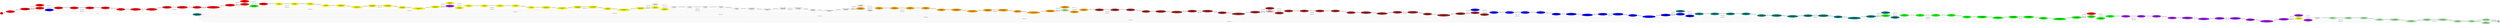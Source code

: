 graph {
rankdir=LR
input[label="input\n0.0ms\n0.0MB", style=filled, fillcolor="red"]
Embedding[label="Embedding\n0.0591255683898925ms\n63.2894140625MB", style=filled, fillcolor="red"]
Interpolation[label="Interpolation\n0.3499838256835937ms\n356.6064453125MB", style=filled, fillcolor="teal"]
layer_0_Layer_Norm_Before[label="layer_0_Layer_Norm_Before\n0.0013888319730758ms\n9.9697265625MB", style=filled, fillcolor="red"]
layer_0_Query[label="layer_0_Query\n0.017407808303833ms\n32.2529296875MB", style=filled, fillcolor="red"]
layer_0_Key[label="layer_0_Key\n0.0174861125946044ms\n22.2529296875MB", style=filled, fillcolor="red"]
layer_0_Value[label="layer_0_Value\n0.0175713920593261ms\n2.2529296875MB", style=filled, fillcolor="blue"]
layer_0_mul[label="layer_0_mul\n0.0886661758422851ms\n498.0MB", style=filled, fillcolor="red"]
layer_0_div[label="layer_0_div\n0.0306631355285644ms\n520.0MB", style=filled, fillcolor="red"]
layer_0_softmax[label="layer_0_softmax\n0.0729486083984375ms\n0.0MB", style=filled, fillcolor="red"]
layer_0_dropout[label="layer_0_dropout\n0.0002360640019178ms\n0.0MB", style=filled, fillcolor="red"]
layer_0_context[label="layer_0_context\n0.071616096496582ms\n20.0MB", style=filled, fillcolor="red"]
layer_0_Self_Attention_Output[label="layer_0_Self_Attention_Output\n0.0174694080352783ms\n2.2529296875MB", style=filled, fillcolor="red"]
layer_0_Residual_Connection_1[label="layer_0_Residual_Connection_1\n0.0009760000109672ms\n0.0MB", style=filled, fillcolor="red"]
layer_0_Layer_Norm_After[label="layer_0_Layer_Norm_After\n0.001277536034584ms\n20.005859375MB", style=filled, fillcolor="red"]
layer_0_Intermediate_Forward[label="layer_0_Intermediate_Forward\n0.0710443801879882ms\n79.01171875MB", style=filled, fillcolor="red"]
layer_0_Output[label="layer_0_Output\n0.0663336944580078ms\n9.0029296875MB", style=filled, fillcolor="red"]
layer_0_add_mid_position_embedding[label="layer_0_add_mid_position_embedding\n0.0011334079504013ms\n0.0MB", style=filled, fillcolor="red"]
layer_1_Layer_Norm_Before[label="layer_1_Layer_Norm_Before\n0.0012726720571517ms\n9.9697265625MB", style=filled, fillcolor="red"]
layer_1_Query[label="layer_1_Query\n0.0173951034545898ms\n2.2529296875MB", style=filled, fillcolor="red"]
layer_1_Key[label="layer_1_Key\n0.0173921928405761ms\n2.2529296875MB", style=filled, fillcolor="red"]
layer_1_Value[label="layer_1_Value\n0.0175674877166748ms\n2.2529296875MB", style=filled, fillcolor="green"]
layer_1_mul[label="layer_1_mul\n0.0886295394897461ms\n520.0MB", style=filled, fillcolor="red"]
layer_1_div[label="layer_1_div\n0.0309485111236572ms\n520.0MB", style=filled, fillcolor="yellow"]
layer_1_softmax[label="layer_1_softmax\n0.0737866897583007ms\n0.0MB", style=filled, fillcolor="yellow"]
layer_1_dropout[label="layer_1_dropout\n0.0002544000148773ms\n0.0MB", style=filled, fillcolor="yellow"]
layer_1_context[label="layer_1_context\n0.0716388778686523ms\n0.0MB", style=filled, fillcolor="yellow"]
layer_1_Self_Attention_Output[label="layer_1_Self_Attention_Output\n0.017569631576538ms\n2.2529296875MB", style=filled, fillcolor="yellow"]
layer_1_Residual_Connection_1[label="layer_1_Residual_Connection_1\n0.0009826560020446ms\n0.0MB", style=filled, fillcolor="yellow"]
layer_1_Layer_Norm_After[label="layer_1_Layer_Norm_After\n0.00129350399971ms\n20.005859375MB", style=filled, fillcolor="yellow"]
layer_1_Intermediate_Forward[label="layer_1_Intermediate_Forward\n0.0713328628540039ms\n79.01171875MB", style=filled, fillcolor="yellow"]
layer_1_Output[label="layer_1_Output\n0.0663014068603515ms\n9.0029296875MB", style=filled, fillcolor="yellow"]
layer_1_add_mid_position_embedding[label="layer_1_add_mid_position_embedding\n0.0010042560100555ms\n0.0MB", style=filled, fillcolor="yellow"]
layer_2_Layer_Norm_Before[label="layer_2_Layer_Norm_Before\n0.0012788800001144ms\n9.9697265625MB", style=filled, fillcolor="yellow"]
layer_2_Query[label="layer_2_Query\n0.0174085445404052ms\n2.2529296875MB", style=filled, fillcolor="yellow"]
layer_2_Key[label="layer_2_Key\n0.0174292163848876ms\n2.2529296875MB", style=filled, fillcolor="purple"]
layer_2_Value[label="layer_2_Value\n0.0176383686065673ms\n2.2529296875MB", style=filled, fillcolor="yellow"]
layer_2_mul[label="layer_2_mul\n0.0887524795532226ms\n520.0MB", style=filled, fillcolor="yellow"]
layer_2_div[label="layer_2_div\n0.0306796169281005ms\n520.0MB", style=filled, fillcolor="yellow"]
layer_2_softmax[label="layer_2_softmax\n0.0785274276733398ms\n0.0MB", style=filled, fillcolor="yellow"]
layer_2_dropout[label="layer_2_dropout\n0.0002184000015258ms\n0.0MB", style=filled, fillcolor="yellow"]
layer_2_context[label="layer_2_context\n0.0714793243408203ms\n0.0MB", style=filled, fillcolor="yellow"]
layer_2_Self_Attention_Output[label="layer_2_Self_Attention_Output\n0.0174848957061767ms\n2.2529296875MB", style=filled, fillcolor="yellow"]
layer_2_Residual_Connection_1[label="layer_2_Residual_Connection_1\n0.0009009919762611ms\n0.0MB", style=filled, fillcolor="yellow"]
layer_2_Layer_Norm_After[label="layer_2_Layer_Norm_After\n0.001293280005455ms\n20.005859375MB", style=filled, fillcolor="yellow"]
layer_2_Intermediate_Forward[label="layer_2_Intermediate_Forward\n0.0711373748779296ms\n79.01171875MB", style=filled, fillcolor="yellow"]
layer_2_Output[label="layer_2_Output\n0.0665122528076171ms\n9.0029296875MB", style=filled, fillcolor="yellow"]
layer_2_add_mid_position_embedding[label="layer_2_add_mid_position_embedding\n0.0010370880365371ms\n0.0MB", style=filled, fillcolor="yellow"]
layer_3_Layer_Norm_Before[label="layer_3_Layer_Norm_Before\n0.0012692799568176ms\n9.9697265625MB", style=filled, fillcolor="yellow"]
layer_3_Query[label="layer_3_Query\n0.0174040641784667ms\n2.2529296875MB", style=filled, fillcolor="white"]
layer_3_Key[label="layer_3_Key\n0.0172205448150634ms\n2.2529296875MB", style=filled, fillcolor="yellow"]
layer_3_Value[label="layer_3_Value\n0.0174156799316406ms\n2.2529296875MB", style=filled, fillcolor="yellow"]
layer_3_mul[label="layer_3_mul\n0.0886342086791992ms\n520.0MB", style=filled, fillcolor="white"]
layer_3_div[label="layer_3_div\n0.0307881603240966ms\n520.0MB", style=filled, fillcolor="white"]
layer_3_softmax[label="layer_3_softmax\n0.0733571166992187ms\n0.0MB", style=filled, fillcolor="white"]
layer_3_dropout[label="layer_3_dropout\n0.0002348800003528ms\n0.0MB", style=filled, fillcolor="white"]
layer_3_context[label="layer_3_context\n0.0716192626953125ms\n0.0MB", style=filled, fillcolor="white"]
layer_3_Self_Attention_Output[label="layer_3_Self_Attention_Output\n0.017538272857666ms\n2.2529296875MB", style=filled, fillcolor="white"]
layer_3_Residual_Connection_1[label="layer_3_Residual_Connection_1\n0.0009889280200004ms\n0.0MB", style=filled, fillcolor="white"]
layer_3_Layer_Norm_After[label="layer_3_Layer_Norm_After\n0.0013086719512939ms\n20.005859375MB", style=filled, fillcolor="white"]
layer_3_Intermediate_Forward[label="layer_3_Intermediate_Forward\n0.0710487060546875ms\n79.01171875MB", style=filled, fillcolor="white"]
layer_3_Output[label="layer_3_Output\n0.0662656936645507ms\n9.0029296875MB", style=filled, fillcolor="white"]
layer_3_add_mid_position_embedding[label="layer_3_add_mid_position_embedding\n0.001039999961853ms\n0.0MB", style=filled, fillcolor="white"]
layer_4_Layer_Norm_Before[label="layer_4_Layer_Norm_Before\n0.0012862720489501ms\n9.9697265625MB", style=filled, fillcolor="white"]
layer_4_Query[label="layer_4_Query\n0.0173891525268554ms\n2.2529296875MB", style=filled, fillcolor="white"]
layer_4_Key[label="layer_4_Key\n0.0173964481353759ms\n2.2529296875MB", style=filled, fillcolor="orange"]
layer_4_Value[label="layer_4_Value\n0.0173896312713623ms\n2.2529296875MB", style=filled, fillcolor="white"]
layer_4_mul[label="layer_4_mul\n0.088764892578125ms\n520.0MB", style=filled, fillcolor="orange"]
layer_4_div[label="layer_4_div\n0.0306451511383056ms\n520.0MB", style=filled, fillcolor="orange"]
layer_4_softmax[label="layer_4_softmax\n0.0729085083007812ms\n0.0MB", style=filled, fillcolor="orange"]
layer_4_dropout[label="layer_4_dropout\n0.0001874559968709ms\n0.0MB", style=filled, fillcolor="orange"]
layer_4_context[label="layer_4_context\n0.0715633926391601ms\n0.0MB", style=filled, fillcolor="orange"]
layer_4_Self_Attention_Output[label="layer_4_Self_Attention_Output\n0.0175210247039794ms\n2.2529296875MB", style=filled, fillcolor="orange"]
layer_4_Residual_Connection_1[label="layer_4_Residual_Connection_1\n0.0009621120095252ms\n0.0MB", style=filled, fillcolor="orange"]
layer_4_Layer_Norm_After[label="layer_4_Layer_Norm_After\n0.0012637439966201ms\n20.005859375MB", style=filled, fillcolor="orange"]
layer_4_Intermediate_Forward[label="layer_4_Intermediate_Forward\n0.0711231689453125ms\n79.01171875MB", style=filled, fillcolor="orange"]
layer_4_Output[label="layer_4_Output\n0.065787010192871ms\n9.0029296875MB", style=filled, fillcolor="orange"]
layer_4_add_mid_position_embedding[label="layer_4_add_mid_position_embedding\n0.0010470720529556ms\n0.0MB", style=filled, fillcolor="orange"]
layer_5_Layer_Norm_Before[label="layer_5_Layer_Norm_Before\n0.0012780159711837ms\n9.9697265625MB", style=filled, fillcolor="orange"]
layer_5_Query[label="layer_5_Query\n0.0173911991119384ms\n2.2529296875MB", style=filled, fillcolor="orange"]
layer_5_Key[label="layer_5_Key\n0.0174063682556152ms\n2.2529296875MB", style=filled, fillcolor="darkseagreen2"]
layer_5_Value[label="layer_5_Value\n0.0174074554443359ms\n2.2529296875MB", style=filled, fillcolor="orange"]
layer_5_mul[label="layer_5_mul\n0.0888259201049804ms\n520.0MB", style=filled, fillcolor="orange"]
layer_5_div[label="layer_5_div\n0.0307910404205322ms\n520.0MB", style=filled, fillcolor="brown"]
layer_5_softmax[label="layer_5_softmax\n0.0728910369873046ms\n0.0MB", style=filled, fillcolor="brown"]
layer_5_dropout[label="layer_5_dropout\n0.0001786240041255ms\n0.0MB", style=filled, fillcolor="brown"]
layer_5_context[label="layer_5_context\n0.071508445739746ms\n0.0MB", style=filled, fillcolor="brown"]
layer_5_Self_Attention_Output[label="layer_5_Self_Attention_Output\n0.0175206089019775ms\n2.2529296875MB", style=filled, fillcolor="brown"]
layer_5_Residual_Connection_1[label="layer_5_Residual_Connection_1\n0.0009724479913711ms\n0.0MB", style=filled, fillcolor="brown"]
layer_5_Layer_Norm_After[label="layer_5_Layer_Norm_After\n0.0013526400327682ms\n20.005859375MB", style=filled, fillcolor="brown"]
layer_5_Intermediate_Forward[label="layer_5_Intermediate_Forward\n0.0711912612915039ms\n79.01171875MB", style=filled, fillcolor="brown"]
layer_5_Output[label="layer_5_Output\n0.0666375350952148ms\n9.0029296875MB", style=filled, fillcolor="brown"]
layer_5_add_mid_position_embedding[label="layer_5_add_mid_position_embedding\n0.0010489599704742ms\n0.0MB", style=filled, fillcolor="brown"]
layer_6_Layer_Norm_Before[label="layer_6_Layer_Norm_Before\n0.0012954239845275ms\n9.9697265625MB", style=filled, fillcolor="brown"]
layer_6_Query[label="layer_6_Query\n0.0172363529205322ms\n2.2529296875MB", style=filled, fillcolor="brown"]
layer_6_Key[label="layer_6_Key\n0.0174363842010498ms\n2.2529296875MB", style=filled, fillcolor="pink"]
layer_6_Value[label="layer_6_Value\n0.0174519996643066ms\n2.2529296875MB", style=filled, fillcolor="brown"]
layer_6_mul[label="layer_6_mul\n0.0887777633666992ms\n520.0MB", style=filled, fillcolor="brown"]
layer_6_div[label="layer_6_div\n0.0307030086517333ms\n520.0MB", style=filled, fillcolor="brown"]
layer_6_softmax[label="layer_6_softmax\n0.0728835525512695ms\n0.0MB", style=filled, fillcolor="brown"]
layer_6_dropout[label="layer_6_dropout\n0.0002029760032892ms\n0.0MB", style=filled, fillcolor="brown"]
layer_6_context[label="layer_6_context\n0.0715163192749023ms\n0.0MB", style=filled, fillcolor="brown"]
layer_6_Self_Attention_Output[label="layer_6_Self_Attention_Output\n0.0174826889038085ms\n2.2529296875MB", style=filled, fillcolor="brown"]
layer_6_Residual_Connection_1[label="layer_6_Residual_Connection_1\n0.0009808639883995ms\n0.0MB", style=filled, fillcolor="brown"]
layer_6_Layer_Norm_After[label="layer_6_Layer_Norm_After\n0.0013253760337829ms\n20.005859375MB", style=filled, fillcolor="brown"]
layer_6_Intermediate_Forward[label="layer_6_Intermediate_Forward\n0.0711700820922851ms\n79.01171875MB", style=filled, fillcolor="brown"]
layer_6_Output[label="layer_6_Output\n0.0664022064208984ms\n9.0029296875MB", style=filled, fillcolor="brown"]
layer_6_add_mid_position_embedding[label="layer_6_add_mid_position_embedding\n0.0010468480587005ms\n0.0MB", style=filled, fillcolor="brown"]
layer_7_Layer_Norm_Before[label="layer_7_Layer_Norm_Before\n0.001604640007019ms\n9.9697265625MB", style=filled, fillcolor="brown"]
layer_7_Query[label="layer_7_Query\n0.0174402561187744ms\n2.2529296875MB", style=filled, fillcolor="blue"]
layer_7_Key[label="layer_7_Key\n0.0172628154754638ms\n2.2529296875MB", style=filled, fillcolor="brown"]
layer_7_Value[label="layer_7_Value\n0.0174209594726562ms\n2.2529296875MB", style=filled, fillcolor="brown"]
layer_7_mul[label="layer_7_mul\n0.0886321258544921ms\n520.0MB", style=filled, fillcolor="blue"]
layer_7_div[label="layer_7_div\n0.0307011833190917ms\n520.0MB", style=filled, fillcolor="blue"]
layer_7_softmax[label="layer_7_softmax\n0.0728968658447265ms\n0.0MB", style=filled, fillcolor="blue"]
layer_7_dropout[label="layer_7_dropout\n0.0001731519997119ms\n0.0MB", style=filled, fillcolor="blue"]
layer_7_context[label="layer_7_context\n0.0711885452270507ms\n0.0MB", style=filled, fillcolor="blue"]
layer_7_Self_Attention_Output[label="layer_7_Self_Attention_Output\n0.0175196475982666ms\n2.2529296875MB", style=filled, fillcolor="blue"]
layer_7_Residual_Connection_1[label="layer_7_Residual_Connection_1\n0.0010215359926223ms\n0.0MB", style=filled, fillcolor="blue"]
layer_7_Layer_Norm_After[label="layer_7_Layer_Norm_After\n0.0012959040403366ms\n20.005859375MB", style=filled, fillcolor="blue"]
layer_7_Intermediate_Forward[label="layer_7_Intermediate_Forward\n0.0710116806030273ms\n79.01171875MB", style=filled, fillcolor="blue"]
layer_7_Output[label="layer_7_Output\n0.0668047714233398ms\n9.0029296875MB", style=filled, fillcolor="blue"]
layer_7_add_mid_position_embedding[label="layer_7_add_mid_position_embedding\n0.0011269760131835ms\n0.0MB", style=filled, fillcolor="blue"]
layer_8_Layer_Norm_Before[label="layer_8_Layer_Norm_Before\n0.0013214399814605ms\n9.9697265625MB", style=filled, fillcolor="blue"]
layer_8_Query[label="layer_8_Query\n0.0174694728851318ms\n2.2529296875MB", style=filled, fillcolor="teal"]
layer_8_Key[label="layer_8_Key\n0.0175136966705322ms\n2.2529296875MB", style=filled, fillcolor="blue"]
layer_8_Value[label="layer_8_Value\n0.0174400005340576ms\n2.2529296875MB", style=filled, fillcolor="blue"]
layer_8_mul[label="layer_8_mul\n0.0887874221801757ms\n520.0MB", style=filled, fillcolor="teal"]
layer_8_div[label="layer_8_div\n0.0306887035369873ms\n520.0MB", style=filled, fillcolor="teal"]
layer_8_softmax[label="layer_8_softmax\n0.0730629119873046ms\n0.0MB", style=filled, fillcolor="teal"]
layer_8_dropout[label="layer_8_dropout\n0.0002225600033998ms\n0.0MB", style=filled, fillcolor="teal"]
layer_8_context[label="layer_8_context\n0.0711407699584961ms\n0.0MB", style=filled, fillcolor="teal"]
layer_8_Self_Attention_Output[label="layer_8_Self_Attention_Output\n0.0179445762634277ms\n2.2529296875MB", style=filled, fillcolor="teal"]
layer_8_Residual_Connection_1[label="layer_8_Residual_Connection_1\n0.0009040319919586ms\n0.0MB", style=filled, fillcolor="teal"]
layer_8_Layer_Norm_After[label="layer_8_Layer_Norm_After\n0.0013256319761276ms\n20.005859375MB", style=filled, fillcolor="teal"]
layer_8_Intermediate_Forward[label="layer_8_Intermediate_Forward\n0.0710786895751953ms\n79.01171875MB", style=filled, fillcolor="teal"]
layer_8_Output[label="layer_8_Output\n0.0665205154418945ms\n9.0029296875MB", style=filled, fillcolor="teal"]
layer_8_add_mid_position_embedding[label="layer_8_add_mid_position_embedding\n0.0010341119766235ms\n0.0MB", style=filled, fillcolor="teal"]
layer_9_Layer_Norm_Before[label="layer_9_Layer_Norm_Before\n0.0012750079631805ms\n9.9697265625MB", style=filled, fillcolor="teal"]
layer_9_Query[label="layer_9_Query\n0.0173704967498779ms\n2.2529296875MB", style=filled, fillcolor="teal"]
layer_9_Key[label="layer_9_Key\n0.0174021434783935ms\n2.2529296875MB", style=filled, fillcolor="green"]
layer_9_Value[label="layer_9_Value\n0.0173826885223388ms\n2.2529296875MB", style=filled, fillcolor="teal"]
layer_9_mul[label="layer_9_mul\n0.0886345291137695ms\n520.0MB", style=filled, fillcolor="green"]
layer_9_div[label="layer_9_div\n0.0308218555450439ms\n520.0MB", style=filled, fillcolor="green"]
layer_9_softmax[label="layer_9_softmax\n0.0734441299438476ms\n0.0MB", style=filled, fillcolor="green"]
layer_9_dropout[label="layer_9_dropout\n0.0001806720048189ms\n0.0MB", style=filled, fillcolor="green"]
layer_9_context[label="layer_9_context\n0.0713022384643554ms\n0.0MB", style=filled, fillcolor="green"]
layer_9_Self_Attention_Output[label="layer_9_Self_Attention_Output\n0.0174767036437988ms\n2.2529296875MB", style=filled, fillcolor="green"]
layer_9_Residual_Connection_1[label="layer_9_Residual_Connection_1\n0.0009710720181465ms\n0.0MB", style=filled, fillcolor="green"]
layer_9_Layer_Norm_After[label="layer_9_Layer_Norm_After\n0.0013048000335693ms\n20.005859375MB", style=filled, fillcolor="green"]
layer_9_Intermediate_Forward[label="layer_9_Intermediate_Forward\n0.0711007690429687ms\n79.01171875MB", style=filled, fillcolor="green"]
layer_9_Output[label="layer_9_Output\n0.0665161590576172ms\n9.0029296875MB", style=filled, fillcolor="green"]
layer_9_add_mid_position_embedding[label="layer_9_add_mid_position_embedding\n0.0010266239643096ms\n0.0MB", style=filled, fillcolor="green"]
layer_10_Layer_Norm_Before[label="layer_10_Layer_Norm_Before\n0.0012816640138626ms\n9.9697265625MB", style=filled, fillcolor="green"]
layer_10_Query[label="layer_10_Query\n0.0173717765808105ms\n2.2529296875MB", style=filled, fillcolor="red"]
layer_10_Key[label="layer_10_Key\n0.01721187210083ms\n2.2529296875MB", style=filled, fillcolor="green"]
layer_10_Value[label="layer_10_Value\n0.0174043197631835ms\n2.2529296875MB", style=filled, fillcolor="green"]
layer_10_mul[label="layer_10_mul\n0.0886415328979492ms\n520.0MB", style=filled, fillcolor="green"]
layer_10_div[label="layer_10_div\n0.0307349128723144ms\n520.0MB", style=filled, fillcolor="purple"]
layer_10_softmax[label="layer_10_softmax\n0.074014045715332ms\n0.0MB", style=filled, fillcolor="purple"]
layer_10_dropout[label="layer_10_dropout\n0.0002464320063591ms\n0.0MB", style=filled, fillcolor="purple"]
layer_10_context[label="layer_10_context\n0.0716263351440429ms\n0.0MB", style=filled, fillcolor="purple"]
layer_10_Self_Attention_Output[label="layer_10_Self_Attention_Output\n0.0175601272583007ms\n2.2529296875MB", style=filled, fillcolor="purple"]
layer_10_Residual_Connection_1[label="layer_10_Residual_Connection_1\n0.0009846079945564ms\n0.0MB", style=filled, fillcolor="purple"]
layer_10_Layer_Norm_After[label="layer_10_Layer_Norm_After\n0.0013370239734649ms\n20.005859375MB", style=filled, fillcolor="purple"]
layer_10_Intermediate_Forward[label="layer_10_Intermediate_Forward\n0.0710887985229492ms\n79.01171875MB", style=filled, fillcolor="purple"]
layer_10_Output[label="layer_10_Output\n0.0663883514404296ms\n9.0029296875MB", style=filled, fillcolor="purple"]
layer_10_add_mid_position_embedding[label="layer_10_add_mid_position_embedding\n0.0010072319507598ms\n0.0MB", style=filled, fillcolor="purple"]
layer_11_Layer_Norm_Before[label="layer_11_Layer_Norm_Before\n0.001291039943695ms\n9.9697265625MB", style=filled, fillcolor="purple"]
layer_11_Query[label="layer_11_Query\n0.0174762554168701ms\n2.2529296875MB", style=filled, fillcolor="purple"]
layer_11_Key[label="layer_11_Key\n0.0173999671936035ms\n2.2529296875MB", style=filled, fillcolor="yellow"]
layer_11_Value[label="layer_11_Value\n0.0173504314422607ms\n2.2529296875MB", style=filled, fillcolor="purple"]
layer_11_mul[label="layer_11_mul\n0.088682014465332ms\n520.0MB", style=filled, fillcolor="white"]
layer_11_div[label="layer_11_div\n0.0306139202117919ms\n520.0MB", style=filled, fillcolor="darkseagreen2"]
layer_11_softmax[label="layer_11_softmax\n0.0728763198852539ms\n0.0MB", style=filled, fillcolor="darkseagreen2"]
layer_11_dropout[label="layer_11_dropout\n0.0002099200040102ms\n0.0MB", style=filled, fillcolor="darkseagreen2"]
layer_11_context[label="layer_11_context\n0.0715227508544921ms\n0.0MB", style=filled, fillcolor="darkseagreen2"]
layer_11_Self_Attention_Output[label="layer_11_Self_Attention_Output\n0.0178749122619628ms\n2.2529296875MB", style=filled, fillcolor="darkseagreen2"]
layer_11_Residual_Connection_1[label="layer_11_Residual_Connection_1\n0.0008956159949302ms\n0.0MB", style=filled, fillcolor="darkseagreen2"]
layer_11_Layer_Norm_After[label="layer_11_Layer_Norm_After\n0.0013120959997177ms\n20.005859375MB", style=filled, fillcolor="darkseagreen2"]
layer_11_Intermediate_Forward[label="layer_11_Intermediate_Forward\n0.0709901428222656ms\n79.01171875MB", style=filled, fillcolor="darkseagreen2"]
layer_11_Output[label="layer_11_Output\n0.0656722259521484ms\n9.0029296875MB", style=filled, fillcolor="darkseagreen2"]
Layer_Norm[label="Layer_Norm\n0.0013257600069046ms\n0.0MB", style=filled, fillcolor="darkseagreen2"]
Class_Labels_Classifier[label="Class_Labels_Classifier\n0.0020419840812683ms\n4.7757415771484375MB", style=filled, fillcolor="darkseagreen2"]
Box_Predictor[label="Box_Predictor\n0.0018666559457778ms\n4.517593383789063MB", style=filled, fillcolor="darkseagreen2"]
output[label="output\n0.0ms\n0.0MB", style=filled, fillcolor="darkseagreen2"]
input -- Embedding[label="9.76MB"];
input -- Interpolation[label="9.76MB"];
Embedding -- layer_0_Layer_Norm_Before[label="9.9638671875MB"];
layer_0_Layer_Norm_Before -- layer_0_Query[label="9.9638671875MB"];
layer_0_Layer_Norm_Before -- layer_0_Key[label="9.9638671875MB"];
layer_0_Layer_Norm_Before -- layer_0_Value[label="9.9638671875MB"];
layer_0_Query -- layer_0_mul[label="9.9638671875MB"];
layer_0_Key -- layer_0_mul[label="9.9638671875MB"];
layer_0_mul -- layer_0_div[label="529.4861297607422MB"];
layer_0_div -- layer_0_softmax[label="529.4861297607422MB"];
layer_0_softmax -- layer_0_dropout[label="529.4861297607422MB"];
layer_0_dropout -- layer_0_context[label="529.4861297607422MB"];
layer_0_Value -- layer_0_context[label="9.9638671875MB"];
layer_0_context -- layer_0_Self_Attention_Output[label="9.9638671875MB"];
layer_0_Self_Attention_Output -- layer_0_Residual_Connection_1[label="9.9638671875MB"];
Embedding -- layer_0_Residual_Connection_1[label="9.9638671875MB"];
layer_0_Residual_Connection_1 -- layer_0_Layer_Norm_After[label="9.9638671875MB"];
layer_0_Layer_Norm_After -- layer_0_Intermediate_Forward[label="9.9638671875MB"];
layer_0_Intermediate_Forward -- layer_0_Output[label="39.85546875MB"];
layer_0_Residual_Connection_1 -- layer_0_Output[label="9.9638671875MB"];
layer_0_Output -- layer_0_add_mid_position_embedding[label="9.9638671875MB"];
Interpolation -- layer_0_add_mid_position_embedding[label="9.9638671875MB"];
layer_0_add_mid_position_embedding -- layer_1_Layer_Norm_Before[label="9.9638671875MB"];
layer_1_Layer_Norm_Before -- layer_1_Query[label="9.9638671875MB"];
layer_1_Layer_Norm_Before -- layer_1_Key[label="9.9638671875MB"];
layer_1_Layer_Norm_Before -- layer_1_Value[label="9.9638671875MB"];
layer_1_Query -- layer_1_mul[label="9.9638671875MB"];
layer_1_Key -- layer_1_mul[label="9.9638671875MB"];
layer_1_mul -- layer_1_div[label="529.4861297607422MB"];
layer_1_div -- layer_1_softmax[label="529.4861297607422MB"];
layer_1_softmax -- layer_1_dropout[label="529.4861297607422MB"];
layer_1_dropout -- layer_1_context[label="529.4861297607422MB"];
layer_1_Value -- layer_1_context[label="9.9638671875MB"];
layer_1_context -- layer_1_Self_Attention_Output[label="9.9638671875MB"];
layer_1_Self_Attention_Output -- layer_1_Residual_Connection_1[label="9.9638671875MB"];
layer_0_add_mid_position_embedding -- layer_1_Residual_Connection_1[label="9.9638671875MB"];
layer_1_Residual_Connection_1 -- layer_1_Layer_Norm_After[label="9.9638671875MB"];
layer_1_Layer_Norm_After -- layer_1_Intermediate_Forward[label="9.9638671875MB"];
layer_1_Intermediate_Forward -- layer_1_Output[label="39.85546875MB"];
layer_1_Residual_Connection_1 -- layer_1_Output[label="9.9638671875MB"];
layer_1_Output -- layer_1_add_mid_position_embedding[label="9.9638671875MB"];
Interpolation -- layer_1_add_mid_position_embedding[label="9.9638671875MB"];
layer_1_add_mid_position_embedding -- layer_2_Layer_Norm_Before[label="9.9638671875MB"];
layer_2_Layer_Norm_Before -- layer_2_Query[label="9.9638671875MB"];
layer_2_Layer_Norm_Before -- layer_2_Key[label="9.9638671875MB"];
layer_2_Layer_Norm_Before -- layer_2_Value[label="9.9638671875MB"];
layer_2_Query -- layer_2_mul[label="9.9638671875MB"];
layer_2_Key -- layer_2_mul[label="9.9638671875MB"];
layer_2_mul -- layer_2_div[label="529.4861297607422MB"];
layer_2_div -- layer_2_softmax[label="529.4861297607422MB"];
layer_2_softmax -- layer_2_dropout[label="529.4861297607422MB"];
layer_2_dropout -- layer_2_context[label="529.4861297607422MB"];
layer_2_Value -- layer_2_context[label="9.9638671875MB"];
layer_2_context -- layer_2_Self_Attention_Output[label="9.9638671875MB"];
layer_2_Self_Attention_Output -- layer_2_Residual_Connection_1[label="9.9638671875MB"];
layer_1_add_mid_position_embedding -- layer_2_Residual_Connection_1[label="9.9638671875MB"];
layer_2_Residual_Connection_1 -- layer_2_Layer_Norm_After[label="9.9638671875MB"];
layer_2_Layer_Norm_After -- layer_2_Intermediate_Forward[label="9.9638671875MB"];
layer_2_Intermediate_Forward -- layer_2_Output[label="39.85546875MB"];
layer_2_Residual_Connection_1 -- layer_2_Output[label="9.9638671875MB"];
layer_2_Output -- layer_2_add_mid_position_embedding[label="9.9638671875MB"];
Interpolation -- layer_2_add_mid_position_embedding[label="9.9638671875MB"];
layer_2_add_mid_position_embedding -- layer_3_Layer_Norm_Before[label="9.9638671875MB"];
layer_3_Layer_Norm_Before -- layer_3_Query[label="9.9638671875MB"];
layer_3_Layer_Norm_Before -- layer_3_Key[label="9.9638671875MB"];
layer_3_Layer_Norm_Before -- layer_3_Value[label="9.9638671875MB"];
layer_3_Query -- layer_3_mul[label="9.9638671875MB"];
layer_3_Key -- layer_3_mul[label="9.9638671875MB"];
layer_3_mul -- layer_3_div[label="529.4861297607422MB"];
layer_3_div -- layer_3_softmax[label="529.4861297607422MB"];
layer_3_softmax -- layer_3_dropout[label="529.4861297607422MB"];
layer_3_dropout -- layer_3_context[label="529.4861297607422MB"];
layer_3_Value -- layer_3_context[label="9.9638671875MB"];
layer_3_context -- layer_3_Self_Attention_Output[label="9.9638671875MB"];
layer_3_Self_Attention_Output -- layer_3_Residual_Connection_1[label="9.9638671875MB"];
layer_2_add_mid_position_embedding -- layer_3_Residual_Connection_1[label="9.9638671875MB"];
layer_3_Residual_Connection_1 -- layer_3_Layer_Norm_After[label="9.9638671875MB"];
layer_3_Layer_Norm_After -- layer_3_Intermediate_Forward[label="9.9638671875MB"];
layer_3_Intermediate_Forward -- layer_3_Output[label="39.85546875MB"];
layer_3_Residual_Connection_1 -- layer_3_Output[label="9.9638671875MB"];
layer_3_Output -- layer_3_add_mid_position_embedding[label="9.9638671875MB"];
Interpolation -- layer_3_add_mid_position_embedding[label="9.9638671875MB"];
layer_3_add_mid_position_embedding -- layer_4_Layer_Norm_Before[label="9.9638671875MB"];
layer_4_Layer_Norm_Before -- layer_4_Query[label="9.9638671875MB"];
layer_4_Layer_Norm_Before -- layer_4_Key[label="9.9638671875MB"];
layer_4_Layer_Norm_Before -- layer_4_Value[label="9.9638671875MB"];
layer_4_Query -- layer_4_mul[label="9.9638671875MB"];
layer_4_Key -- layer_4_mul[label="9.9638671875MB"];
layer_4_mul -- layer_4_div[label="529.4861297607422MB"];
layer_4_div -- layer_4_softmax[label="529.4861297607422MB"];
layer_4_softmax -- layer_4_dropout[label="529.4861297607422MB"];
layer_4_dropout -- layer_4_context[label="529.4861297607422MB"];
layer_4_Value -- layer_4_context[label="9.9638671875MB"];
layer_4_context -- layer_4_Self_Attention_Output[label="9.9638671875MB"];
layer_4_Self_Attention_Output -- layer_4_Residual_Connection_1[label="9.9638671875MB"];
layer_3_add_mid_position_embedding -- layer_4_Residual_Connection_1[label="9.9638671875MB"];
layer_4_Residual_Connection_1 -- layer_4_Layer_Norm_After[label="9.9638671875MB"];
layer_4_Layer_Norm_After -- layer_4_Intermediate_Forward[label="9.9638671875MB"];
layer_4_Intermediate_Forward -- layer_4_Output[label="39.85546875MB"];
layer_4_Residual_Connection_1 -- layer_4_Output[label="9.9638671875MB"];
layer_4_Output -- layer_4_add_mid_position_embedding[label="9.9638671875MB"];
Interpolation -- layer_4_add_mid_position_embedding[label="9.9638671875MB"];
layer_4_add_mid_position_embedding -- layer_5_Layer_Norm_Before[label="9.9638671875MB"];
layer_5_Layer_Norm_Before -- layer_5_Query[label="9.9638671875MB"];
layer_5_Layer_Norm_Before -- layer_5_Key[label="9.9638671875MB"];
layer_5_Layer_Norm_Before -- layer_5_Value[label="9.9638671875MB"];
layer_5_Query -- layer_5_mul[label="9.9638671875MB"];
layer_5_Key -- layer_5_mul[label="9.9638671875MB"];
layer_5_mul -- layer_5_div[label="529.4861297607422MB"];
layer_5_div -- layer_5_softmax[label="529.4861297607422MB"];
layer_5_softmax -- layer_5_dropout[label="529.4861297607422MB"];
layer_5_dropout -- layer_5_context[label="529.4861297607422MB"];
layer_5_Value -- layer_5_context[label="9.9638671875MB"];
layer_5_context -- layer_5_Self_Attention_Output[label="9.9638671875MB"];
layer_5_Self_Attention_Output -- layer_5_Residual_Connection_1[label="9.9638671875MB"];
layer_4_add_mid_position_embedding -- layer_5_Residual_Connection_1[label="9.9638671875MB"];
layer_5_Residual_Connection_1 -- layer_5_Layer_Norm_After[label="9.9638671875MB"];
layer_5_Layer_Norm_After -- layer_5_Intermediate_Forward[label="9.9638671875MB"];
layer_5_Intermediate_Forward -- layer_5_Output[label="39.85546875MB"];
layer_5_Residual_Connection_1 -- layer_5_Output[label="9.9638671875MB"];
layer_5_Output -- layer_5_add_mid_position_embedding[label="9.9638671875MB"];
Interpolation -- layer_5_add_mid_position_embedding[label="9.9638671875MB"];
layer_5_add_mid_position_embedding -- layer_6_Layer_Norm_Before[label="9.9638671875MB"];
layer_6_Layer_Norm_Before -- layer_6_Query[label="9.9638671875MB"];
layer_6_Layer_Norm_Before -- layer_6_Key[label="9.9638671875MB"];
layer_6_Layer_Norm_Before -- layer_6_Value[label="9.9638671875MB"];
layer_6_Query -- layer_6_mul[label="9.9638671875MB"];
layer_6_Key -- layer_6_mul[label="9.9638671875MB"];
layer_6_mul -- layer_6_div[label="529.4861297607422MB"];
layer_6_div -- layer_6_softmax[label="529.4861297607422MB"];
layer_6_softmax -- layer_6_dropout[label="529.4861297607422MB"];
layer_6_dropout -- layer_6_context[label="529.4861297607422MB"];
layer_6_Value -- layer_6_context[label="9.9638671875MB"];
layer_6_context -- layer_6_Self_Attention_Output[label="9.9638671875MB"];
layer_6_Self_Attention_Output -- layer_6_Residual_Connection_1[label="9.9638671875MB"];
layer_5_add_mid_position_embedding -- layer_6_Residual_Connection_1[label="9.9638671875MB"];
layer_6_Residual_Connection_1 -- layer_6_Layer_Norm_After[label="9.9638671875MB"];
layer_6_Layer_Norm_After -- layer_6_Intermediate_Forward[label="9.9638671875MB"];
layer_6_Intermediate_Forward -- layer_6_Output[label="39.85546875MB"];
layer_6_Residual_Connection_1 -- layer_6_Output[label="9.9638671875MB"];
layer_6_Output -- layer_6_add_mid_position_embedding[label="9.9638671875MB"];
Interpolation -- layer_6_add_mid_position_embedding[label="9.9638671875MB"];
layer_6_add_mid_position_embedding -- layer_7_Layer_Norm_Before[label="9.9638671875MB"];
layer_7_Layer_Norm_Before -- layer_7_Query[label="9.9638671875MB"];
layer_7_Layer_Norm_Before -- layer_7_Key[label="9.9638671875MB"];
layer_7_Layer_Norm_Before -- layer_7_Value[label="9.9638671875MB"];
layer_7_Query -- layer_7_mul[label="9.9638671875MB"];
layer_7_Key -- layer_7_mul[label="9.9638671875MB"];
layer_7_mul -- layer_7_div[label="529.4861297607422MB"];
layer_7_div -- layer_7_softmax[label="529.4861297607422MB"];
layer_7_softmax -- layer_7_dropout[label="529.4861297607422MB"];
layer_7_dropout -- layer_7_context[label="529.4861297607422MB"];
layer_7_Value -- layer_7_context[label="9.9638671875MB"];
layer_7_context -- layer_7_Self_Attention_Output[label="9.9638671875MB"];
layer_7_Self_Attention_Output -- layer_7_Residual_Connection_1[label="9.9638671875MB"];
layer_6_add_mid_position_embedding -- layer_7_Residual_Connection_1[label="9.9638671875MB"];
layer_7_Residual_Connection_1 -- layer_7_Layer_Norm_After[label="9.9638671875MB"];
layer_7_Layer_Norm_After -- layer_7_Intermediate_Forward[label="9.9638671875MB"];
layer_7_Intermediate_Forward -- layer_7_Output[label="39.85546875MB"];
layer_7_Residual_Connection_1 -- layer_7_Output[label="9.9638671875MB"];
layer_7_Output -- layer_7_add_mid_position_embedding[label="9.9638671875MB"];
Interpolation -- layer_7_add_mid_position_embedding[label="9.9638671875MB"];
layer_7_add_mid_position_embedding -- layer_8_Layer_Norm_Before[label="9.9638671875MB"];
layer_8_Layer_Norm_Before -- layer_8_Query[label="9.9638671875MB"];
layer_8_Layer_Norm_Before -- layer_8_Key[label="9.9638671875MB"];
layer_8_Layer_Norm_Before -- layer_8_Value[label="9.9638671875MB"];
layer_8_Query -- layer_8_mul[label="9.9638671875MB"];
layer_8_Key -- layer_8_mul[label="9.9638671875MB"];
layer_8_mul -- layer_8_div[label="529.4861297607422MB"];
layer_8_div -- layer_8_softmax[label="529.4861297607422MB"];
layer_8_softmax -- layer_8_dropout[label="529.4861297607422MB"];
layer_8_dropout -- layer_8_context[label="529.4861297607422MB"];
layer_8_Value -- layer_8_context[label="9.9638671875MB"];
layer_8_context -- layer_8_Self_Attention_Output[label="9.9638671875MB"];
layer_8_Self_Attention_Output -- layer_8_Residual_Connection_1[label="9.9638671875MB"];
layer_7_add_mid_position_embedding -- layer_8_Residual_Connection_1[label="9.9638671875MB"];
layer_8_Residual_Connection_1 -- layer_8_Layer_Norm_After[label="9.9638671875MB"];
layer_8_Layer_Norm_After -- layer_8_Intermediate_Forward[label="9.9638671875MB"];
layer_8_Intermediate_Forward -- layer_8_Output[label="39.85546875MB"];
layer_8_Residual_Connection_1 -- layer_8_Output[label="9.9638671875MB"];
layer_8_Output -- layer_8_add_mid_position_embedding[label="9.9638671875MB"];
Interpolation -- layer_8_add_mid_position_embedding[label="9.9638671875MB"];
layer_8_add_mid_position_embedding -- layer_9_Layer_Norm_Before[label="9.9638671875MB"];
layer_9_Layer_Norm_Before -- layer_9_Query[label="9.9638671875MB"];
layer_9_Layer_Norm_Before -- layer_9_Key[label="9.9638671875MB"];
layer_9_Layer_Norm_Before -- layer_9_Value[label="9.9638671875MB"];
layer_9_Query -- layer_9_mul[label="9.9638671875MB"];
layer_9_Key -- layer_9_mul[label="9.9638671875MB"];
layer_9_mul -- layer_9_div[label="529.4861297607422MB"];
layer_9_div -- layer_9_softmax[label="529.4861297607422MB"];
layer_9_softmax -- layer_9_dropout[label="529.4861297607422MB"];
layer_9_dropout -- layer_9_context[label="529.4861297607422MB"];
layer_9_Value -- layer_9_context[label="9.9638671875MB"];
layer_9_context -- layer_9_Self_Attention_Output[label="9.9638671875MB"];
layer_9_Self_Attention_Output -- layer_9_Residual_Connection_1[label="9.9638671875MB"];
layer_8_add_mid_position_embedding -- layer_9_Residual_Connection_1[label="9.9638671875MB"];
layer_9_Residual_Connection_1 -- layer_9_Layer_Norm_After[label="9.9638671875MB"];
layer_9_Layer_Norm_After -- layer_9_Intermediate_Forward[label="9.9638671875MB"];
layer_9_Intermediate_Forward -- layer_9_Output[label="39.85546875MB"];
layer_9_Residual_Connection_1 -- layer_9_Output[label="9.9638671875MB"];
layer_9_Output -- layer_9_add_mid_position_embedding[label="9.9638671875MB"];
Interpolation -- layer_9_add_mid_position_embedding[label="9.9638671875MB"];
layer_9_add_mid_position_embedding -- layer_10_Layer_Norm_Before[label="9.9638671875MB"];
layer_10_Layer_Norm_Before -- layer_10_Query[label="9.9638671875MB"];
layer_10_Layer_Norm_Before -- layer_10_Key[label="9.9638671875MB"];
layer_10_Layer_Norm_Before -- layer_10_Value[label="9.9638671875MB"];
layer_10_Query -- layer_10_mul[label="9.9638671875MB"];
layer_10_Key -- layer_10_mul[label="9.9638671875MB"];
layer_10_mul -- layer_10_div[label="529.4861297607422MB"];
layer_10_div -- layer_10_softmax[label="529.4861297607422MB"];
layer_10_softmax -- layer_10_dropout[label="529.4861297607422MB"];
layer_10_dropout -- layer_10_context[label="529.4861297607422MB"];
layer_10_Value -- layer_10_context[label="9.9638671875MB"];
layer_10_context -- layer_10_Self_Attention_Output[label="9.9638671875MB"];
layer_10_Self_Attention_Output -- layer_10_Residual_Connection_1[label="9.9638671875MB"];
layer_9_add_mid_position_embedding -- layer_10_Residual_Connection_1[label="9.9638671875MB"];
layer_10_Residual_Connection_1 -- layer_10_Layer_Norm_After[label="9.9638671875MB"];
layer_10_Layer_Norm_After -- layer_10_Intermediate_Forward[label="9.9638671875MB"];
layer_10_Intermediate_Forward -- layer_10_Output[label="39.85546875MB"];
layer_10_Residual_Connection_1 -- layer_10_Output[label="9.9638671875MB"];
layer_10_Output -- layer_10_add_mid_position_embedding[label="9.9638671875MB"];
Interpolation -- layer_10_add_mid_position_embedding[label="9.9638671875MB"];
layer_10_add_mid_position_embedding -- layer_11_Layer_Norm_Before[label="9.9638671875MB"];
layer_11_Layer_Norm_Before -- layer_11_Query[label="9.9638671875MB"];
layer_11_Layer_Norm_Before -- layer_11_Key[label="9.9638671875MB"];
layer_11_Layer_Norm_Before -- layer_11_Value[label="9.9638671875MB"];
layer_11_Query -- layer_11_mul[label="9.9638671875MB"];
layer_11_Key -- layer_11_mul[label="9.9638671875MB"];
layer_11_mul -- layer_11_div[label="529.4861297607422MB"];
layer_11_div -- layer_11_softmax[label="529.4861297607422MB"];
layer_11_softmax -- layer_11_dropout[label="529.4861297607422MB"];
layer_11_dropout -- layer_11_context[label="529.4861297607422MB"];
layer_11_Value -- layer_11_context[label="9.9638671875MB"];
layer_11_context -- layer_11_Self_Attention_Output[label="9.9638671875MB"];
layer_11_Self_Attention_Output -- layer_11_Residual_Connection_1[label="9.9638671875MB"];
layer_10_add_mid_position_embedding -- layer_11_Residual_Connection_1[label="9.9638671875MB"];
layer_11_Residual_Connection_1 -- layer_11_Layer_Norm_After[label="9.9638671875MB"];
layer_11_Layer_Norm_After -- layer_11_Intermediate_Forward[label="9.9638671875MB"];
layer_11_Intermediate_Forward -- layer_11_Output[label="39.85546875MB"];
layer_11_Residual_Connection_1 -- layer_11_Output[label="9.9638671875MB"];
layer_11_Output -- Layer_Norm[label="9.9638671875MB"];
Layer_Norm -- Class_Labels_Classifier[label="9.9638671875MB"];
Layer_Norm -- Box_Predictor[label="9.9638671875MB"];
Class_Labels_Classifier -- output[label="0.03509521484375MB"];
Box_Predictor -- output[label="0.00152587890625MB"];
}
